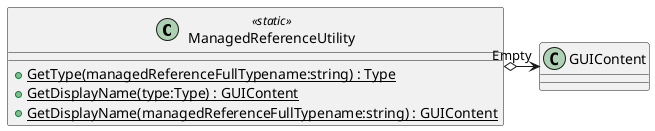 @startuml
class ManagedReferenceUtility <<static>> {
    + {static} GetType(managedReferenceFullTypename:string) : Type
    + {static} GetDisplayName(type:Type) : GUIContent
    + {static} GetDisplayName(managedReferenceFullTypename:string) : GUIContent
}
ManagedReferenceUtility o-> "Empty" GUIContent
@enduml

